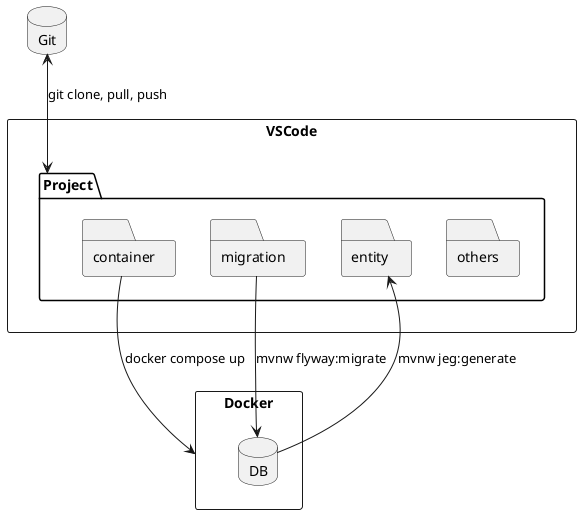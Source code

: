 @startuml local

database Git

rectangle Docker {
  database DB
}

rectangle VSCode {
  folder "Project" {
    folder "others"
    folder container
    folder migration
    folder entity
  }
}

Git <--> Project: git clone, pull, push
container --> Docker: docker compose up
migration --> DB: mvnw flyway:migrate
DB --> entity: mvnw jeg:generate
